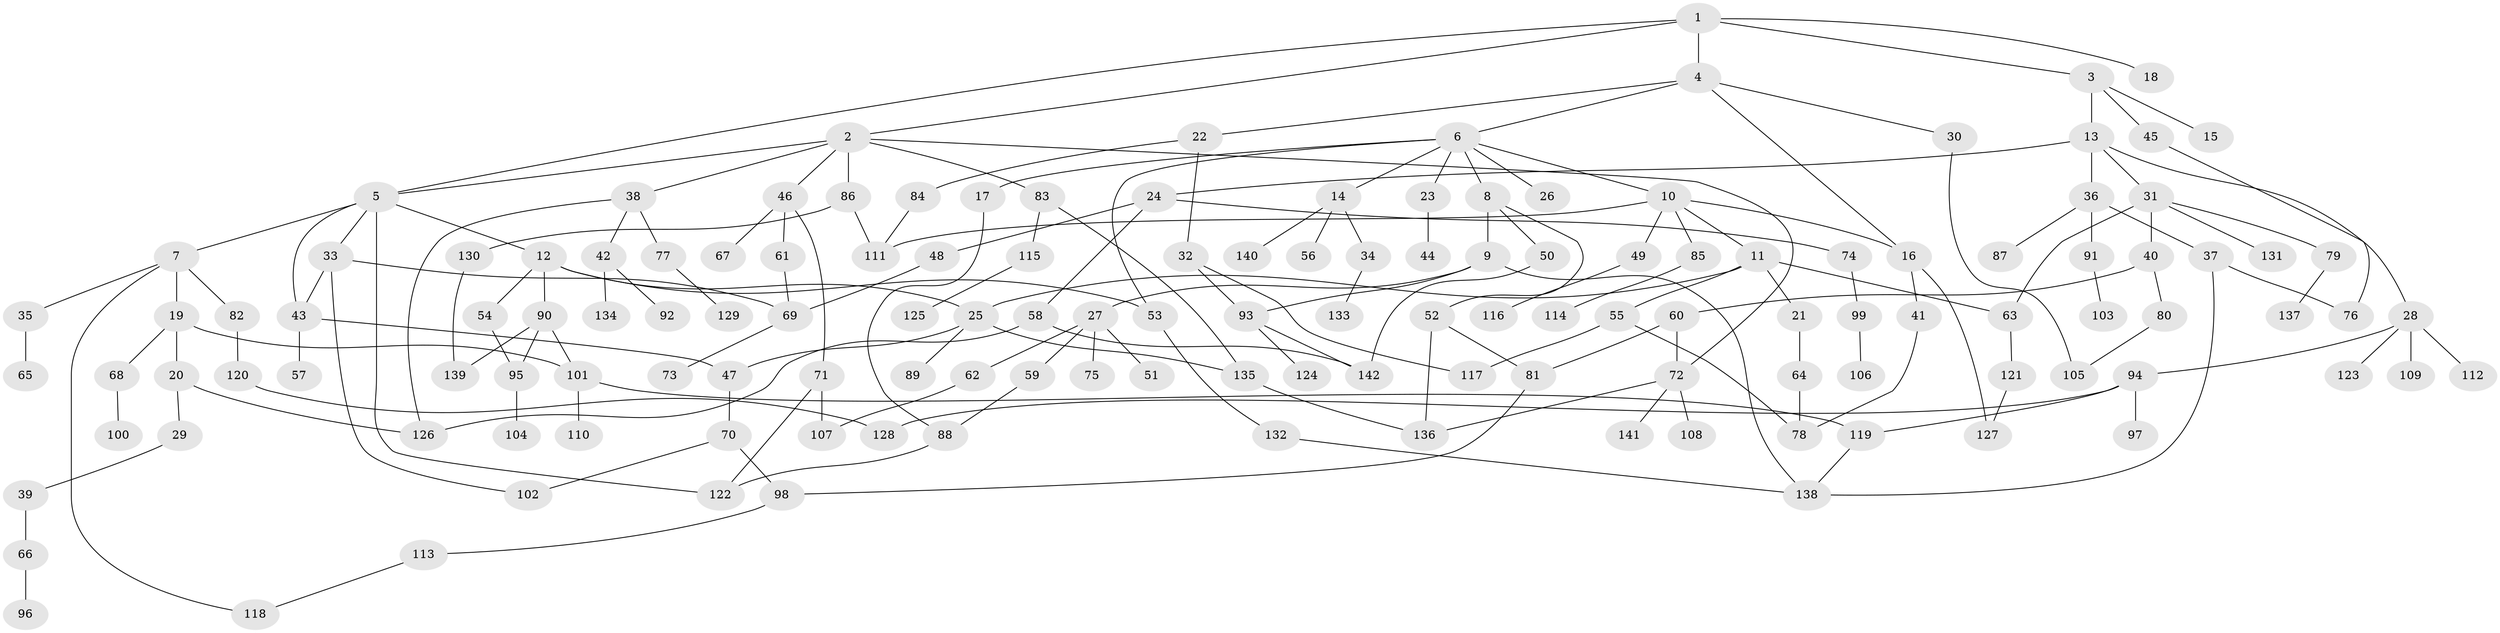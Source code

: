 // coarse degree distribution, {8: 0.031578947368421054, 10: 0.010526315789473684, 3: 0.18947368421052632, 7: 0.010526315789473684, 9: 0.010526315789473684, 5: 0.08421052631578947, 4: 0.11578947368421053, 6: 0.031578947368421054, 1: 0.3368421052631579, 2: 0.17894736842105263}
// Generated by graph-tools (version 1.1) at 2025/41/03/06/25 10:41:31]
// undirected, 142 vertices, 183 edges
graph export_dot {
graph [start="1"]
  node [color=gray90,style=filled];
  1;
  2;
  3;
  4;
  5;
  6;
  7;
  8;
  9;
  10;
  11;
  12;
  13;
  14;
  15;
  16;
  17;
  18;
  19;
  20;
  21;
  22;
  23;
  24;
  25;
  26;
  27;
  28;
  29;
  30;
  31;
  32;
  33;
  34;
  35;
  36;
  37;
  38;
  39;
  40;
  41;
  42;
  43;
  44;
  45;
  46;
  47;
  48;
  49;
  50;
  51;
  52;
  53;
  54;
  55;
  56;
  57;
  58;
  59;
  60;
  61;
  62;
  63;
  64;
  65;
  66;
  67;
  68;
  69;
  70;
  71;
  72;
  73;
  74;
  75;
  76;
  77;
  78;
  79;
  80;
  81;
  82;
  83;
  84;
  85;
  86;
  87;
  88;
  89;
  90;
  91;
  92;
  93;
  94;
  95;
  96;
  97;
  98;
  99;
  100;
  101;
  102;
  103;
  104;
  105;
  106;
  107;
  108;
  109;
  110;
  111;
  112;
  113;
  114;
  115;
  116;
  117;
  118;
  119;
  120;
  121;
  122;
  123;
  124;
  125;
  126;
  127;
  128;
  129;
  130;
  131;
  132;
  133;
  134;
  135;
  136;
  137;
  138;
  139;
  140;
  141;
  142;
  1 -- 2;
  1 -- 3;
  1 -- 4;
  1 -- 18;
  1 -- 5;
  2 -- 5;
  2 -- 38;
  2 -- 46;
  2 -- 72;
  2 -- 83;
  2 -- 86;
  3 -- 13;
  3 -- 15;
  3 -- 45;
  4 -- 6;
  4 -- 22;
  4 -- 30;
  4 -- 16;
  5 -- 7;
  5 -- 12;
  5 -- 33;
  5 -- 43;
  5 -- 122;
  6 -- 8;
  6 -- 10;
  6 -- 14;
  6 -- 17;
  6 -- 23;
  6 -- 26;
  6 -- 53;
  7 -- 19;
  7 -- 35;
  7 -- 82;
  7 -- 118;
  8 -- 9;
  8 -- 50;
  8 -- 52;
  9 -- 27;
  9 -- 138;
  9 -- 93;
  10 -- 11;
  10 -- 16;
  10 -- 49;
  10 -- 85;
  10 -- 111;
  11 -- 21;
  11 -- 25;
  11 -- 55;
  11 -- 63;
  12 -- 53;
  12 -- 54;
  12 -- 90;
  12 -- 25;
  13 -- 24;
  13 -- 28;
  13 -- 31;
  13 -- 36;
  14 -- 34;
  14 -- 56;
  14 -- 140;
  16 -- 41;
  16 -- 127;
  17 -- 88;
  19 -- 20;
  19 -- 68;
  19 -- 101;
  20 -- 29;
  20 -- 126;
  21 -- 64;
  22 -- 32;
  22 -- 84;
  23 -- 44;
  24 -- 48;
  24 -- 58;
  24 -- 74;
  25 -- 47;
  25 -- 89;
  25 -- 135;
  27 -- 51;
  27 -- 59;
  27 -- 62;
  27 -- 75;
  28 -- 94;
  28 -- 109;
  28 -- 112;
  28 -- 123;
  29 -- 39;
  30 -- 105;
  31 -- 40;
  31 -- 63;
  31 -- 79;
  31 -- 131;
  32 -- 93;
  32 -- 117;
  33 -- 43;
  33 -- 102;
  33 -- 69;
  34 -- 133;
  35 -- 65;
  36 -- 37;
  36 -- 87;
  36 -- 91;
  37 -- 76;
  37 -- 138;
  38 -- 42;
  38 -- 77;
  38 -- 126;
  39 -- 66;
  40 -- 60;
  40 -- 80;
  41 -- 78;
  42 -- 92;
  42 -- 134;
  43 -- 57;
  43 -- 47;
  45 -- 76;
  46 -- 61;
  46 -- 67;
  46 -- 71;
  47 -- 70;
  48 -- 69;
  49 -- 116;
  50 -- 142;
  52 -- 136;
  52 -- 81;
  53 -- 132;
  54 -- 95;
  55 -- 117;
  55 -- 78;
  58 -- 126;
  58 -- 142;
  59 -- 88;
  60 -- 81;
  60 -- 72;
  61 -- 69;
  62 -- 107;
  63 -- 121;
  64 -- 78;
  66 -- 96;
  68 -- 100;
  69 -- 73;
  70 -- 102;
  70 -- 98;
  71 -- 107;
  71 -- 122;
  72 -- 108;
  72 -- 141;
  72 -- 136;
  74 -- 99;
  77 -- 129;
  79 -- 137;
  80 -- 105;
  81 -- 98;
  82 -- 120;
  83 -- 115;
  83 -- 135;
  84 -- 111;
  85 -- 114;
  86 -- 111;
  86 -- 130;
  88 -- 122;
  90 -- 95;
  90 -- 101;
  90 -- 139;
  91 -- 103;
  93 -- 124;
  93 -- 142;
  94 -- 97;
  94 -- 128;
  94 -- 119;
  95 -- 104;
  98 -- 113;
  99 -- 106;
  101 -- 110;
  101 -- 119;
  113 -- 118;
  115 -- 125;
  119 -- 138;
  120 -- 128;
  121 -- 127;
  130 -- 139;
  132 -- 138;
  135 -- 136;
}

